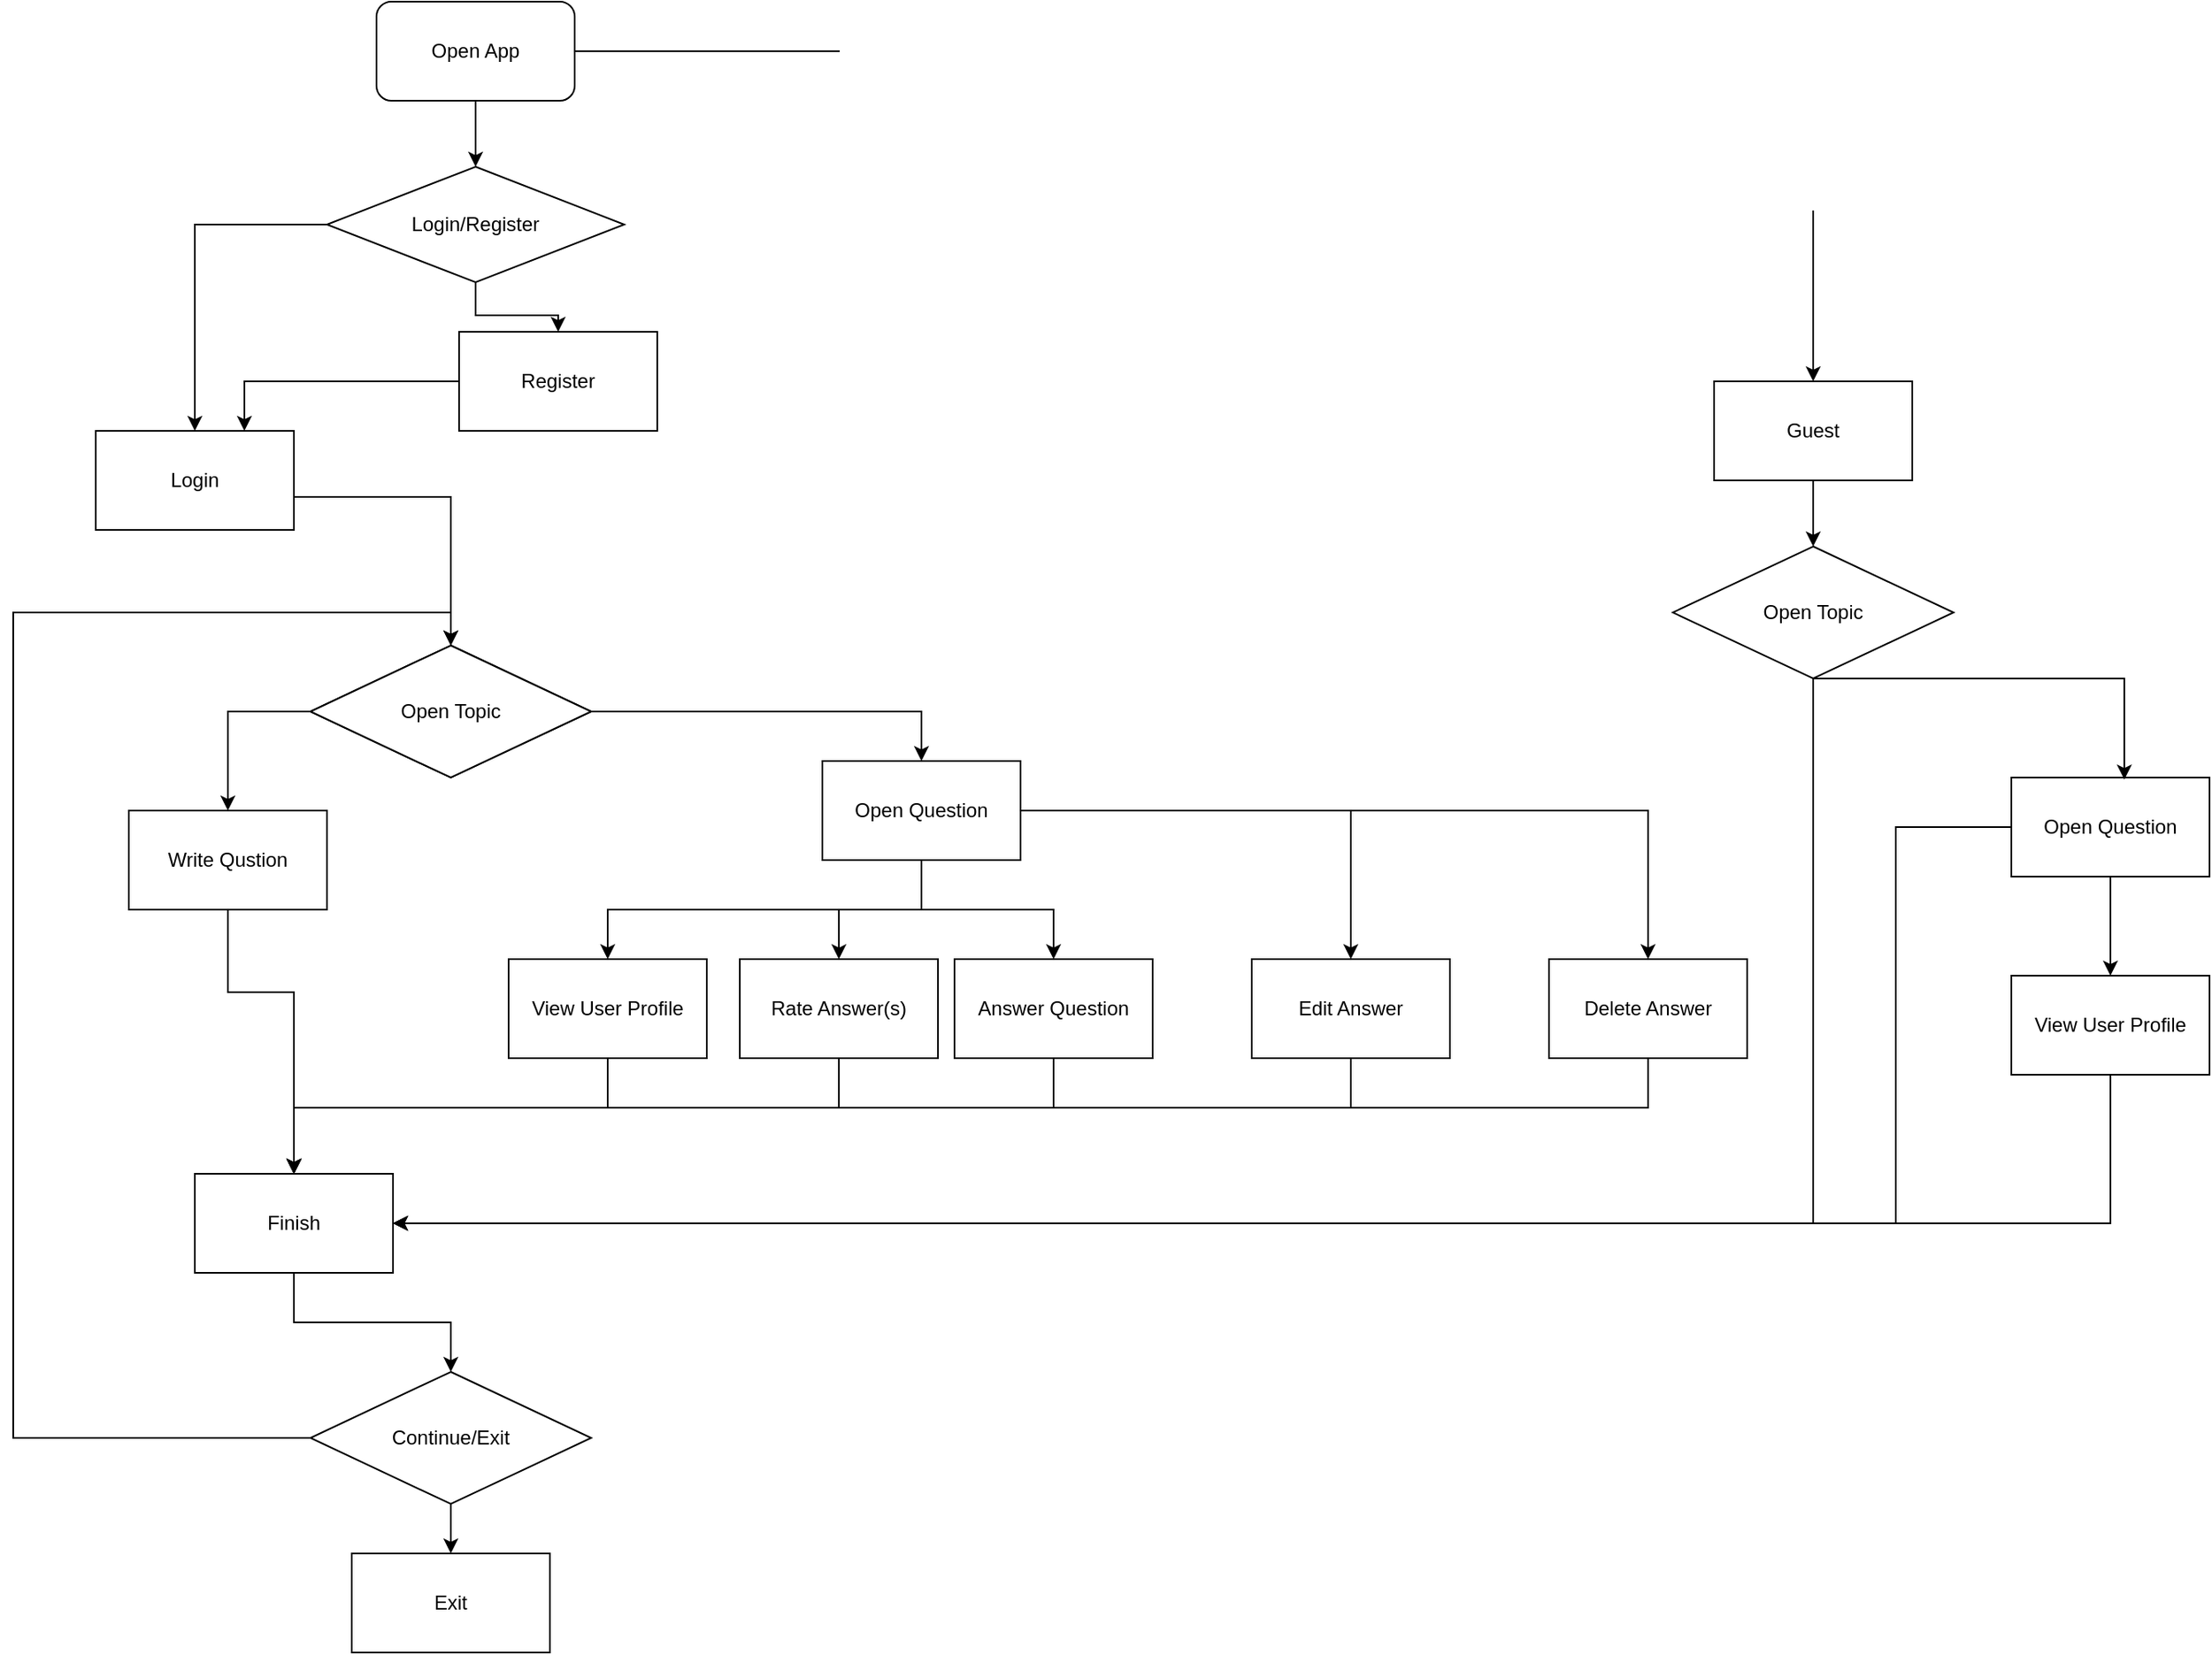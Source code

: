 <mxfile version="16.5.1" type="device"><diagram id="3rCUPUFMtw7Ug0Yb5iy3" name="Page-1"><mxGraphModel dx="1102" dy="865" grid="1" gridSize="10" guides="1" tooltips="1" connect="1" arrows="1" fold="1" page="1" pageScale="1" pageWidth="1920" pageHeight="1200" math="0" shadow="0"><root><mxCell id="0"/><mxCell id="1" parent="0"/><mxCell id="tuWaDbt2MrKNtojTikrS-7" style="edgeStyle=orthogonalEdgeStyle;rounded=0;orthogonalLoop=1;jettySize=auto;html=1;entryX=0.5;entryY=0;entryDx=0;entryDy=0;" parent="1" source="tuWaDbt2MrKNtojTikrS-1" target="tuWaDbt2MrKNtojTikrS-4" edge="1"><mxGeometry relative="1" as="geometry"/></mxCell><mxCell id="Lw3VDrElbwytD1vtdSxk-14" style="edgeStyle=orthogonalEdgeStyle;rounded=0;orthogonalLoop=1;jettySize=auto;html=1;entryX=0.5;entryY=0;entryDx=0;entryDy=0;" parent="1" source="tuWaDbt2MrKNtojTikrS-1" target="Lw3VDrElbwytD1vtdSxk-15" edge="1"><mxGeometry relative="1" as="geometry"><mxPoint x="900" y="570" as="targetPoint"/><Array as="points"><mxPoint x="430" y="330"/><mxPoint x="1240" y="330"/></Array></mxGeometry></mxCell><mxCell id="tuWaDbt2MrKNtojTikrS-1" value="Open App" style="rounded=1;whiteSpace=wrap;html=1;" parent="1" vertex="1"><mxGeometry x="370" y="300" width="120" height="60" as="geometry"/></mxCell><mxCell id="tuWaDbt2MrKNtojTikrS-10" style="edgeStyle=orthogonalEdgeStyle;rounded=0;orthogonalLoop=1;jettySize=auto;html=1;entryX=0.5;entryY=0;entryDx=0;entryDy=0;" parent="1" source="tuWaDbt2MrKNtojTikrS-2" target="tuWaDbt2MrKNtojTikrS-9" edge="1"><mxGeometry relative="1" as="geometry"><mxPoint x="420" y="720" as="targetPoint"/><Array as="points"><mxPoint x="410" y="600"/><mxPoint x="415" y="600"/></Array></mxGeometry></mxCell><mxCell id="tuWaDbt2MrKNtojTikrS-2" value="Login" style="rounded=0;whiteSpace=wrap;html=1;" parent="1" vertex="1"><mxGeometry x="200" y="560" width="120" height="60" as="geometry"/></mxCell><mxCell id="tuWaDbt2MrKNtojTikrS-8" style="edgeStyle=orthogonalEdgeStyle;rounded=0;orthogonalLoop=1;jettySize=auto;html=1;entryX=0.75;entryY=0;entryDx=0;entryDy=0;" parent="1" source="tuWaDbt2MrKNtojTikrS-3" target="tuWaDbt2MrKNtojTikrS-2" edge="1"><mxGeometry relative="1" as="geometry"/></mxCell><mxCell id="tuWaDbt2MrKNtojTikrS-3" value="Register" style="rounded=0;whiteSpace=wrap;html=1;" parent="1" vertex="1"><mxGeometry x="420" y="500" width="120" height="60" as="geometry"/></mxCell><mxCell id="tuWaDbt2MrKNtojTikrS-5" style="edgeStyle=orthogonalEdgeStyle;rounded=0;orthogonalLoop=1;jettySize=auto;html=1;entryX=0.5;entryY=0;entryDx=0;entryDy=0;" parent="1" source="tuWaDbt2MrKNtojTikrS-4" target="tuWaDbt2MrKNtojTikrS-2" edge="1"><mxGeometry relative="1" as="geometry"/></mxCell><mxCell id="tuWaDbt2MrKNtojTikrS-6" style="edgeStyle=orthogonalEdgeStyle;rounded=0;orthogonalLoop=1;jettySize=auto;html=1;" parent="1" source="tuWaDbt2MrKNtojTikrS-4" target="tuWaDbt2MrKNtojTikrS-3" edge="1"><mxGeometry relative="1" as="geometry"/></mxCell><mxCell id="tuWaDbt2MrKNtojTikrS-4" value="Login/Register" style="rhombus;whiteSpace=wrap;html=1;" parent="1" vertex="1"><mxGeometry x="340" y="400" width="180" height="70" as="geometry"/></mxCell><mxCell id="tuWaDbt2MrKNtojTikrS-12" style="edgeStyle=orthogonalEdgeStyle;rounded=0;orthogonalLoop=1;jettySize=auto;html=1;exitX=0;exitY=0.5;exitDx=0;exitDy=0;entryX=0.5;entryY=0;entryDx=0;entryDy=0;" parent="1" source="tuWaDbt2MrKNtojTikrS-9" target="tuWaDbt2MrKNtojTikrS-11" edge="1"><mxGeometry relative="1" as="geometry"/></mxCell><mxCell id="tuWaDbt2MrKNtojTikrS-14" style="edgeStyle=orthogonalEdgeStyle;rounded=0;orthogonalLoop=1;jettySize=auto;html=1;exitX=1;exitY=0.5;exitDx=0;exitDy=0;entryX=0.5;entryY=0;entryDx=0;entryDy=0;" parent="1" source="tuWaDbt2MrKNtojTikrS-9" target="tuWaDbt2MrKNtojTikrS-13" edge="1"><mxGeometry relative="1" as="geometry"/></mxCell><mxCell id="tuWaDbt2MrKNtojTikrS-9" value="Open Topic" style="rhombus;whiteSpace=wrap;html=1;" parent="1" vertex="1"><mxGeometry x="330" y="690" width="170" height="80" as="geometry"/></mxCell><mxCell id="tuWaDbt2MrKNtojTikrS-16" style="edgeStyle=orthogonalEdgeStyle;rounded=0;orthogonalLoop=1;jettySize=auto;html=1;exitX=0.5;exitY=1;exitDx=0;exitDy=0;entryX=0.5;entryY=0;entryDx=0;entryDy=0;" parent="1" source="tuWaDbt2MrKNtojTikrS-11" target="tuWaDbt2MrKNtojTikrS-15" edge="1"><mxGeometry relative="1" as="geometry"><Array as="points"><mxPoint x="280" y="900"/><mxPoint x="320" y="900"/></Array></mxGeometry></mxCell><mxCell id="tuWaDbt2MrKNtojTikrS-11" value="Write Qustion" style="rounded=0;whiteSpace=wrap;html=1;" parent="1" vertex="1"><mxGeometry x="220" y="790" width="120" height="60" as="geometry"/></mxCell><mxCell id="Lw3VDrElbwytD1vtdSxk-3" style="edgeStyle=orthogonalEdgeStyle;rounded=0;orthogonalLoop=1;jettySize=auto;html=1;entryX=0.5;entryY=0;entryDx=0;entryDy=0;" parent="1" source="tuWaDbt2MrKNtojTikrS-13" target="Lw3VDrElbwytD1vtdSxk-2" edge="1"><mxGeometry relative="1" as="geometry"/></mxCell><mxCell id="Lw3VDrElbwytD1vtdSxk-4" style="edgeStyle=orthogonalEdgeStyle;rounded=0;orthogonalLoop=1;jettySize=auto;html=1;entryX=0.5;entryY=0;entryDx=0;entryDy=0;" parent="1" source="tuWaDbt2MrKNtojTikrS-13" target="Lw3VDrElbwytD1vtdSxk-1" edge="1"><mxGeometry relative="1" as="geometry"/></mxCell><mxCell id="Lw3VDrElbwytD1vtdSxk-11" style="edgeStyle=orthogonalEdgeStyle;rounded=0;orthogonalLoop=1;jettySize=auto;html=1;entryX=0.5;entryY=0;entryDx=0;entryDy=0;" parent="1" source="tuWaDbt2MrKNtojTikrS-13" target="Lw3VDrElbwytD1vtdSxk-10" edge="1"><mxGeometry relative="1" as="geometry"><Array as="points"><mxPoint x="700" y="850"/><mxPoint x="510" y="850"/></Array></mxGeometry></mxCell><mxCell id="Lw3VDrElbwytD1vtdSxk-29" style="edgeStyle=orthogonalEdgeStyle;rounded=0;orthogonalLoop=1;jettySize=auto;html=1;entryX=0.5;entryY=0;entryDx=0;entryDy=0;" parent="1" source="tuWaDbt2MrKNtojTikrS-13" target="Lw3VDrElbwytD1vtdSxk-26" edge="1"><mxGeometry relative="1" as="geometry"><mxPoint x="1070" y="790" as="targetPoint"/></mxGeometry></mxCell><mxCell id="Lw3VDrElbwytD1vtdSxk-30" style="edgeStyle=orthogonalEdgeStyle;rounded=0;orthogonalLoop=1;jettySize=auto;html=1;entryX=0.5;entryY=0;entryDx=0;entryDy=0;" parent="1" source="tuWaDbt2MrKNtojTikrS-13" target="Lw3VDrElbwytD1vtdSxk-27" edge="1"><mxGeometry relative="1" as="geometry"/></mxCell><mxCell id="tuWaDbt2MrKNtojTikrS-13" value="Open Question" style="rounded=0;whiteSpace=wrap;html=1;" parent="1" vertex="1"><mxGeometry x="640" y="760" width="120" height="60" as="geometry"/></mxCell><mxCell id="tuWaDbt2MrKNtojTikrS-23" style="edgeStyle=orthogonalEdgeStyle;rounded=0;orthogonalLoop=1;jettySize=auto;html=1;entryX=0.5;entryY=0;entryDx=0;entryDy=0;" parent="1" source="tuWaDbt2MrKNtojTikrS-15" target="tuWaDbt2MrKNtojTikrS-22" edge="1"><mxGeometry relative="1" as="geometry"/></mxCell><mxCell id="tuWaDbt2MrKNtojTikrS-15" value="Finish" style="rounded=0;whiteSpace=wrap;html=1;" parent="1" vertex="1"><mxGeometry x="260" y="1010" width="120" height="60" as="geometry"/></mxCell><mxCell id="tuWaDbt2MrKNtojTikrS-19" value="Exit" style="rounded=0;whiteSpace=wrap;html=1;" parent="1" vertex="1"><mxGeometry x="355" y="1240" width="120" height="60" as="geometry"/></mxCell><mxCell id="tuWaDbt2MrKNtojTikrS-24" style="edgeStyle=orthogonalEdgeStyle;rounded=0;orthogonalLoop=1;jettySize=auto;html=1;entryX=0.5;entryY=0;entryDx=0;entryDy=0;" parent="1" source="tuWaDbt2MrKNtojTikrS-22" target="tuWaDbt2MrKNtojTikrS-19" edge="1"><mxGeometry relative="1" as="geometry"/></mxCell><mxCell id="tuWaDbt2MrKNtojTikrS-25" style="edgeStyle=orthogonalEdgeStyle;rounded=0;orthogonalLoop=1;jettySize=auto;html=1;exitX=1;exitY=0.5;exitDx=0;exitDy=0;entryX=0.5;entryY=0;entryDx=0;entryDy=0;" parent="1" source="tuWaDbt2MrKNtojTikrS-22" target="tuWaDbt2MrKNtojTikrS-9" edge="1"><mxGeometry relative="1" as="geometry"><Array as="points"><mxPoint x="150" y="1170"/><mxPoint x="150" y="670"/><mxPoint x="415" y="670"/></Array></mxGeometry></mxCell><mxCell id="tuWaDbt2MrKNtojTikrS-22" value="Continue/Exit" style="rhombus;whiteSpace=wrap;html=1;" parent="1" vertex="1"><mxGeometry x="330" y="1130" width="170" height="80" as="geometry"/></mxCell><mxCell id="Lw3VDrElbwytD1vtdSxk-32" style="edgeStyle=orthogonalEdgeStyle;rounded=0;orthogonalLoop=1;jettySize=auto;html=1;" parent="1" source="Lw3VDrElbwytD1vtdSxk-1" edge="1"><mxGeometry relative="1" as="geometry"><mxPoint x="320" y="1010" as="targetPoint"/><Array as="points"><mxPoint x="650" y="970"/><mxPoint x="320" y="970"/></Array></mxGeometry></mxCell><mxCell id="Lw3VDrElbwytD1vtdSxk-1" value="Rate Answer(s)" style="rounded=0;whiteSpace=wrap;html=1;" parent="1" vertex="1"><mxGeometry x="590" y="880" width="120" height="60" as="geometry"/></mxCell><mxCell id="Lw3VDrElbwytD1vtdSxk-33" style="edgeStyle=orthogonalEdgeStyle;rounded=0;orthogonalLoop=1;jettySize=auto;html=1;" parent="1" source="Lw3VDrElbwytD1vtdSxk-2" target="tuWaDbt2MrKNtojTikrS-15" edge="1"><mxGeometry relative="1" as="geometry"><Array as="points"><mxPoint x="780" y="970"/><mxPoint x="320" y="970"/></Array></mxGeometry></mxCell><mxCell id="Lw3VDrElbwytD1vtdSxk-2" value="Answer Question" style="rounded=0;whiteSpace=wrap;html=1;" parent="1" vertex="1"><mxGeometry x="720" y="880" width="120" height="60" as="geometry"/></mxCell><mxCell id="Lw3VDrElbwytD1vtdSxk-12" style="edgeStyle=orthogonalEdgeStyle;rounded=0;orthogonalLoop=1;jettySize=auto;html=1;" parent="1" source="Lw3VDrElbwytD1vtdSxk-10" target="tuWaDbt2MrKNtojTikrS-15" edge="1"><mxGeometry relative="1" as="geometry"><Array as="points"><mxPoint x="510" y="970"/><mxPoint x="320" y="970"/></Array></mxGeometry></mxCell><mxCell id="Lw3VDrElbwytD1vtdSxk-10" value="View User Profile" style="rounded=0;whiteSpace=wrap;html=1;" parent="1" vertex="1"><mxGeometry x="450" y="880" width="120" height="60" as="geometry"/></mxCell><mxCell id="Lw3VDrElbwytD1vtdSxk-22" style="edgeStyle=orthogonalEdgeStyle;rounded=0;orthogonalLoop=1;jettySize=auto;html=1;entryX=0.5;entryY=0;entryDx=0;entryDy=0;" parent="1" source="Lw3VDrElbwytD1vtdSxk-15" target="Lw3VDrElbwytD1vtdSxk-20" edge="1"><mxGeometry relative="1" as="geometry"/></mxCell><mxCell id="Lw3VDrElbwytD1vtdSxk-15" value="Guest" style="rounded=0;whiteSpace=wrap;html=1;" parent="1" vertex="1"><mxGeometry x="1180" y="530" width="120" height="60" as="geometry"/></mxCell><mxCell id="Lw3VDrElbwytD1vtdSxk-16" value="Open Topic" style="rhombus;whiteSpace=wrap;html=1;" parent="1" vertex="1"><mxGeometry x="330" y="690" width="170" height="80" as="geometry"/></mxCell><mxCell id="Lw3VDrElbwytD1vtdSxk-17" value="Write Qustion" style="rounded=0;whiteSpace=wrap;html=1;" parent="1" vertex="1"><mxGeometry x="220" y="790" width="120" height="60" as="geometry"/></mxCell><mxCell id="Lw3VDrElbwytD1vtdSxk-28" style="edgeStyle=orthogonalEdgeStyle;rounded=0;orthogonalLoop=1;jettySize=auto;html=1;entryX=0.5;entryY=0;entryDx=0;entryDy=0;" parent="1" source="Lw3VDrElbwytD1vtdSxk-18" target="Lw3VDrElbwytD1vtdSxk-19" edge="1"><mxGeometry relative="1" as="geometry"/></mxCell><mxCell id="Lw3VDrElbwytD1vtdSxk-37" style="edgeStyle=orthogonalEdgeStyle;rounded=0;orthogonalLoop=1;jettySize=auto;html=1;entryX=1;entryY=0.5;entryDx=0;entryDy=0;" parent="1" source="Lw3VDrElbwytD1vtdSxk-18" target="tuWaDbt2MrKNtojTikrS-15" edge="1"><mxGeometry relative="1" as="geometry"><Array as="points"><mxPoint x="1290" y="800"/><mxPoint x="1290" y="1040"/></Array></mxGeometry></mxCell><mxCell id="Lw3VDrElbwytD1vtdSxk-18" value="Open Question" style="rounded=0;whiteSpace=wrap;html=1;" parent="1" vertex="1"><mxGeometry x="1360" y="770" width="120" height="60" as="geometry"/></mxCell><mxCell id="Lw3VDrElbwytD1vtdSxk-39" style="edgeStyle=orthogonalEdgeStyle;rounded=0;orthogonalLoop=1;jettySize=auto;html=1;entryX=1;entryY=0.5;entryDx=0;entryDy=0;" parent="1" source="Lw3VDrElbwytD1vtdSxk-19" target="tuWaDbt2MrKNtojTikrS-15" edge="1"><mxGeometry relative="1" as="geometry"><Array as="points"><mxPoint x="1420" y="1040"/></Array></mxGeometry></mxCell><mxCell id="Lw3VDrElbwytD1vtdSxk-19" value="View User Profile" style="rounded=0;whiteSpace=wrap;html=1;" parent="1" vertex="1"><mxGeometry x="1360" y="890" width="120" height="60" as="geometry"/></mxCell><mxCell id="Lw3VDrElbwytD1vtdSxk-25" style="edgeStyle=orthogonalEdgeStyle;rounded=0;orthogonalLoop=1;jettySize=auto;html=1;entryX=0.57;entryY=0.02;entryDx=0;entryDy=0;entryPerimeter=0;" parent="1" source="Lw3VDrElbwytD1vtdSxk-20" target="Lw3VDrElbwytD1vtdSxk-18" edge="1"><mxGeometry relative="1" as="geometry"><Array as="points"><mxPoint x="1428" y="710"/></Array></mxGeometry></mxCell><mxCell id="Lw3VDrElbwytD1vtdSxk-36" style="edgeStyle=orthogonalEdgeStyle;rounded=0;orthogonalLoop=1;jettySize=auto;html=1;entryX=1;entryY=0.5;entryDx=0;entryDy=0;" parent="1" source="Lw3VDrElbwytD1vtdSxk-20" target="tuWaDbt2MrKNtojTikrS-15" edge="1"><mxGeometry relative="1" as="geometry"><Array as="points"><mxPoint x="1240" y="1040"/></Array></mxGeometry></mxCell><mxCell id="Lw3VDrElbwytD1vtdSxk-20" value="Open Topic" style="rhombus;whiteSpace=wrap;html=1;" parent="1" vertex="1"><mxGeometry x="1155" y="630" width="170" height="80" as="geometry"/></mxCell><mxCell id="Lw3VDrElbwytD1vtdSxk-34" style="edgeStyle=orthogonalEdgeStyle;rounded=0;orthogonalLoop=1;jettySize=auto;html=1;" parent="1" source="Lw3VDrElbwytD1vtdSxk-26" target="tuWaDbt2MrKNtojTikrS-15" edge="1"><mxGeometry relative="1" as="geometry"><Array as="points"><mxPoint x="960" y="970"/><mxPoint x="320" y="970"/></Array></mxGeometry></mxCell><mxCell id="Lw3VDrElbwytD1vtdSxk-26" value="Edit Answer" style="rounded=0;whiteSpace=wrap;html=1;" parent="1" vertex="1"><mxGeometry x="900" y="880" width="120" height="60" as="geometry"/></mxCell><mxCell id="Lw3VDrElbwytD1vtdSxk-35" style="edgeStyle=orthogonalEdgeStyle;rounded=0;orthogonalLoop=1;jettySize=auto;html=1;" parent="1" source="Lw3VDrElbwytD1vtdSxk-27" target="tuWaDbt2MrKNtojTikrS-15" edge="1"><mxGeometry relative="1" as="geometry"><Array as="points"><mxPoint x="1140" y="970"/><mxPoint x="320" y="970"/></Array></mxGeometry></mxCell><mxCell id="Lw3VDrElbwytD1vtdSxk-27" value="Delete Answer" style="rounded=0;whiteSpace=wrap;html=1;" parent="1" vertex="1"><mxGeometry x="1080" y="880" width="120" height="60" as="geometry"/></mxCell></root></mxGraphModel></diagram></mxfile>